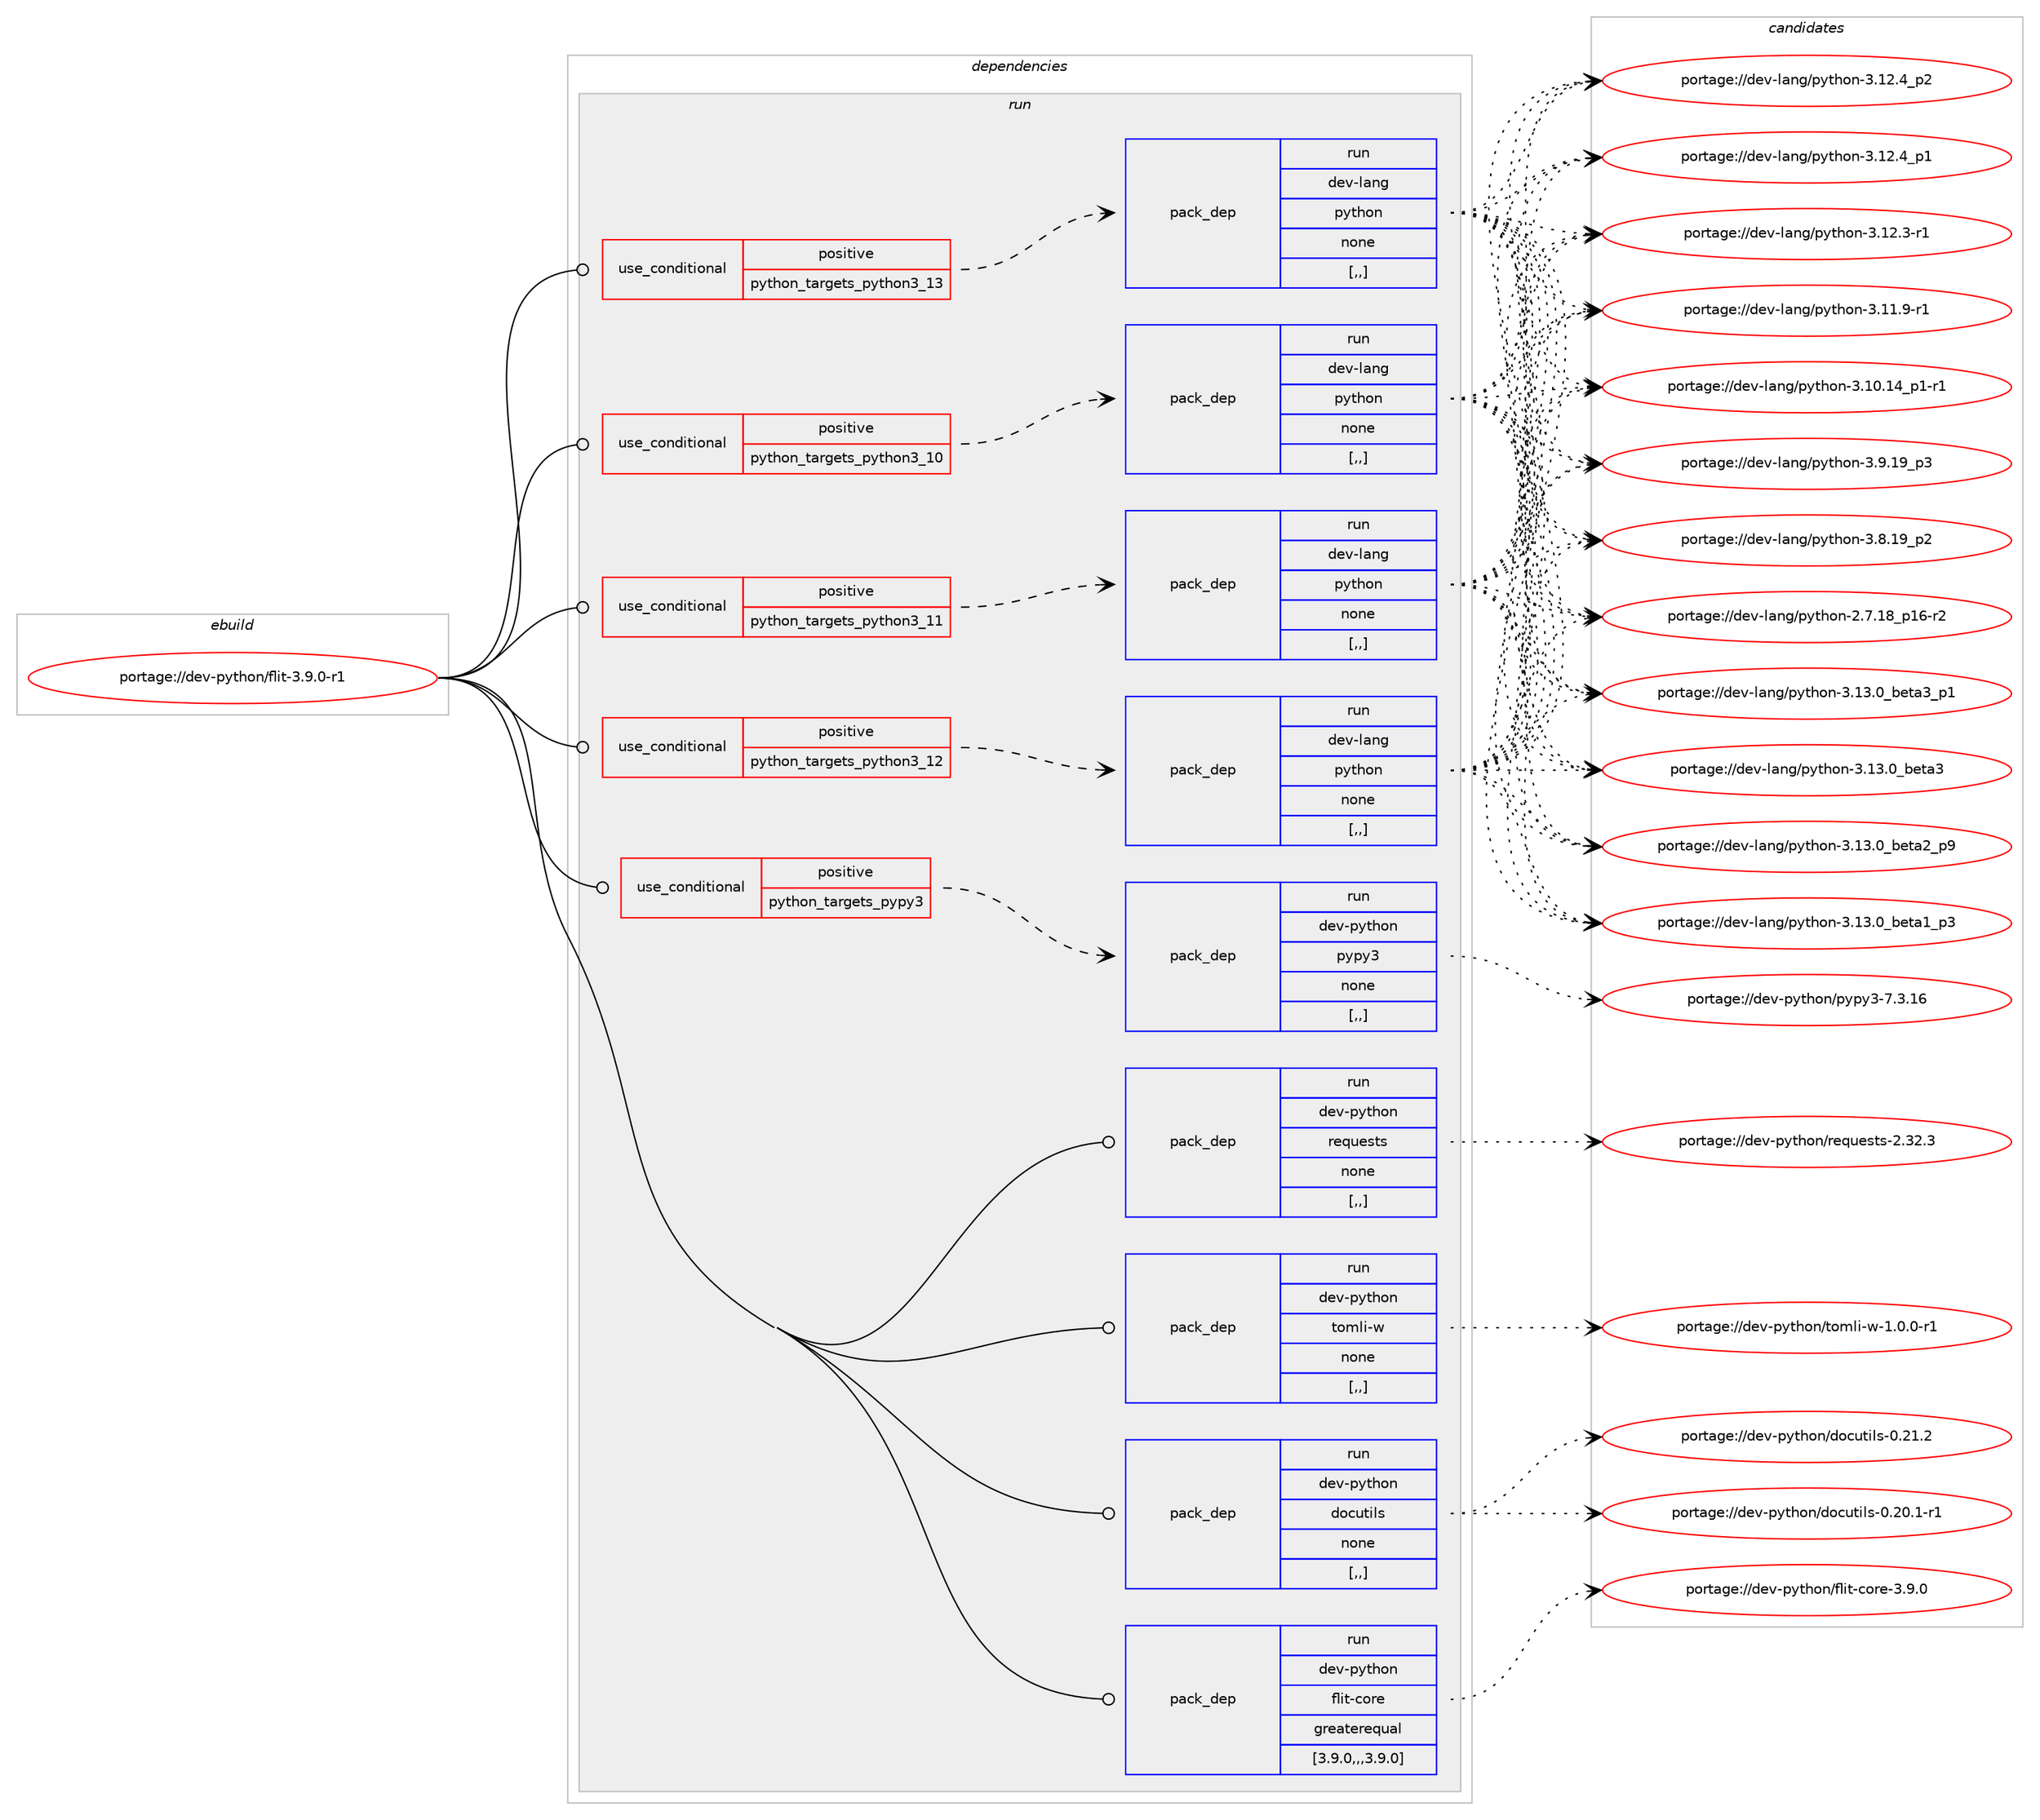digraph prolog {

# *************
# Graph options
# *************

newrank=true;
concentrate=true;
compound=true;
graph [rankdir=LR,fontname=Helvetica,fontsize=10,ranksep=1.5];#, ranksep=2.5, nodesep=0.2];
edge  [arrowhead=vee];
node  [fontname=Helvetica,fontsize=10];

# **********
# The ebuild
# **********

subgraph cluster_leftcol {
color=gray;
rank=same;
label=<<i>ebuild</i>>;
id [label="portage://dev-python/flit-3.9.0-r1", color=red, width=4, href="../dev-python/flit-3.9.0-r1.svg"];
}

# ****************
# The dependencies
# ****************

subgraph cluster_midcol {
color=gray;
label=<<i>dependencies</i>>;
subgraph cluster_compile {
fillcolor="#eeeeee";
style=filled;
label=<<i>compile</i>>;
}
subgraph cluster_compileandrun {
fillcolor="#eeeeee";
style=filled;
label=<<i>compile and run</i>>;
}
subgraph cluster_run {
fillcolor="#eeeeee";
style=filled;
label=<<i>run</i>>;
subgraph cond32508 {
dependency145373 [label=<<TABLE BORDER="0" CELLBORDER="1" CELLSPACING="0" CELLPADDING="4"><TR><TD ROWSPAN="3" CELLPADDING="10">use_conditional</TD></TR><TR><TD>positive</TD></TR><TR><TD>python_targets_pypy3</TD></TR></TABLE>>, shape=none, color=red];
subgraph pack111630 {
dependency145374 [label=<<TABLE BORDER="0" CELLBORDER="1" CELLSPACING="0" CELLPADDING="4" WIDTH="220"><TR><TD ROWSPAN="6" CELLPADDING="30">pack_dep</TD></TR><TR><TD WIDTH="110">run</TD></TR><TR><TD>dev-python</TD></TR><TR><TD>pypy3</TD></TR><TR><TD>none</TD></TR><TR><TD>[,,]</TD></TR></TABLE>>, shape=none, color=blue];
}
dependency145373:e -> dependency145374:w [weight=20,style="dashed",arrowhead="vee"];
}
id:e -> dependency145373:w [weight=20,style="solid",arrowhead="odot"];
subgraph cond32509 {
dependency145375 [label=<<TABLE BORDER="0" CELLBORDER="1" CELLSPACING="0" CELLPADDING="4"><TR><TD ROWSPAN="3" CELLPADDING="10">use_conditional</TD></TR><TR><TD>positive</TD></TR><TR><TD>python_targets_python3_10</TD></TR></TABLE>>, shape=none, color=red];
subgraph pack111631 {
dependency145376 [label=<<TABLE BORDER="0" CELLBORDER="1" CELLSPACING="0" CELLPADDING="4" WIDTH="220"><TR><TD ROWSPAN="6" CELLPADDING="30">pack_dep</TD></TR><TR><TD WIDTH="110">run</TD></TR><TR><TD>dev-lang</TD></TR><TR><TD>python</TD></TR><TR><TD>none</TD></TR><TR><TD>[,,]</TD></TR></TABLE>>, shape=none, color=blue];
}
dependency145375:e -> dependency145376:w [weight=20,style="dashed",arrowhead="vee"];
}
id:e -> dependency145375:w [weight=20,style="solid",arrowhead="odot"];
subgraph cond32510 {
dependency145377 [label=<<TABLE BORDER="0" CELLBORDER="1" CELLSPACING="0" CELLPADDING="4"><TR><TD ROWSPAN="3" CELLPADDING="10">use_conditional</TD></TR><TR><TD>positive</TD></TR><TR><TD>python_targets_python3_11</TD></TR></TABLE>>, shape=none, color=red];
subgraph pack111632 {
dependency145378 [label=<<TABLE BORDER="0" CELLBORDER="1" CELLSPACING="0" CELLPADDING="4" WIDTH="220"><TR><TD ROWSPAN="6" CELLPADDING="30">pack_dep</TD></TR><TR><TD WIDTH="110">run</TD></TR><TR><TD>dev-lang</TD></TR><TR><TD>python</TD></TR><TR><TD>none</TD></TR><TR><TD>[,,]</TD></TR></TABLE>>, shape=none, color=blue];
}
dependency145377:e -> dependency145378:w [weight=20,style="dashed",arrowhead="vee"];
}
id:e -> dependency145377:w [weight=20,style="solid",arrowhead="odot"];
subgraph cond32511 {
dependency145379 [label=<<TABLE BORDER="0" CELLBORDER="1" CELLSPACING="0" CELLPADDING="4"><TR><TD ROWSPAN="3" CELLPADDING="10">use_conditional</TD></TR><TR><TD>positive</TD></TR><TR><TD>python_targets_python3_12</TD></TR></TABLE>>, shape=none, color=red];
subgraph pack111633 {
dependency145380 [label=<<TABLE BORDER="0" CELLBORDER="1" CELLSPACING="0" CELLPADDING="4" WIDTH="220"><TR><TD ROWSPAN="6" CELLPADDING="30">pack_dep</TD></TR><TR><TD WIDTH="110">run</TD></TR><TR><TD>dev-lang</TD></TR><TR><TD>python</TD></TR><TR><TD>none</TD></TR><TR><TD>[,,]</TD></TR></TABLE>>, shape=none, color=blue];
}
dependency145379:e -> dependency145380:w [weight=20,style="dashed",arrowhead="vee"];
}
id:e -> dependency145379:w [weight=20,style="solid",arrowhead="odot"];
subgraph cond32512 {
dependency145381 [label=<<TABLE BORDER="0" CELLBORDER="1" CELLSPACING="0" CELLPADDING="4"><TR><TD ROWSPAN="3" CELLPADDING="10">use_conditional</TD></TR><TR><TD>positive</TD></TR><TR><TD>python_targets_python3_13</TD></TR></TABLE>>, shape=none, color=red];
subgraph pack111634 {
dependency145382 [label=<<TABLE BORDER="0" CELLBORDER="1" CELLSPACING="0" CELLPADDING="4" WIDTH="220"><TR><TD ROWSPAN="6" CELLPADDING="30">pack_dep</TD></TR><TR><TD WIDTH="110">run</TD></TR><TR><TD>dev-lang</TD></TR><TR><TD>python</TD></TR><TR><TD>none</TD></TR><TR><TD>[,,]</TD></TR></TABLE>>, shape=none, color=blue];
}
dependency145381:e -> dependency145382:w [weight=20,style="dashed",arrowhead="vee"];
}
id:e -> dependency145381:w [weight=20,style="solid",arrowhead="odot"];
subgraph pack111635 {
dependency145383 [label=<<TABLE BORDER="0" CELLBORDER="1" CELLSPACING="0" CELLPADDING="4" WIDTH="220"><TR><TD ROWSPAN="6" CELLPADDING="30">pack_dep</TD></TR><TR><TD WIDTH="110">run</TD></TR><TR><TD>dev-python</TD></TR><TR><TD>docutils</TD></TR><TR><TD>none</TD></TR><TR><TD>[,,]</TD></TR></TABLE>>, shape=none, color=blue];
}
id:e -> dependency145383:w [weight=20,style="solid",arrowhead="odot"];
subgraph pack111636 {
dependency145384 [label=<<TABLE BORDER="0" CELLBORDER="1" CELLSPACING="0" CELLPADDING="4" WIDTH="220"><TR><TD ROWSPAN="6" CELLPADDING="30">pack_dep</TD></TR><TR><TD WIDTH="110">run</TD></TR><TR><TD>dev-python</TD></TR><TR><TD>flit-core</TD></TR><TR><TD>greaterequal</TD></TR><TR><TD>[3.9.0,,,3.9.0]</TD></TR></TABLE>>, shape=none, color=blue];
}
id:e -> dependency145384:w [weight=20,style="solid",arrowhead="odot"];
subgraph pack111637 {
dependency145385 [label=<<TABLE BORDER="0" CELLBORDER="1" CELLSPACING="0" CELLPADDING="4" WIDTH="220"><TR><TD ROWSPAN="6" CELLPADDING="30">pack_dep</TD></TR><TR><TD WIDTH="110">run</TD></TR><TR><TD>dev-python</TD></TR><TR><TD>requests</TD></TR><TR><TD>none</TD></TR><TR><TD>[,,]</TD></TR></TABLE>>, shape=none, color=blue];
}
id:e -> dependency145385:w [weight=20,style="solid",arrowhead="odot"];
subgraph pack111638 {
dependency145386 [label=<<TABLE BORDER="0" CELLBORDER="1" CELLSPACING="0" CELLPADDING="4" WIDTH="220"><TR><TD ROWSPAN="6" CELLPADDING="30">pack_dep</TD></TR><TR><TD WIDTH="110">run</TD></TR><TR><TD>dev-python</TD></TR><TR><TD>tomli-w</TD></TR><TR><TD>none</TD></TR><TR><TD>[,,]</TD></TR></TABLE>>, shape=none, color=blue];
}
id:e -> dependency145386:w [weight=20,style="solid",arrowhead="odot"];
}
}

# **************
# The candidates
# **************

subgraph cluster_choices {
rank=same;
color=gray;
label=<<i>candidates</i>>;

subgraph choice111630 {
color=black;
nodesep=1;
choice10010111845112121116104111110471121211121215145554651464954 [label="portage://dev-python/pypy3-7.3.16", color=red, width=4,href="../dev-python/pypy3-7.3.16.svg"];
dependency145374:e -> choice10010111845112121116104111110471121211121215145554651464954:w [style=dotted,weight="100"];
}
subgraph choice111631 {
color=black;
nodesep=1;
choice10010111845108971101034711212111610411111045514649514648959810111697519511249 [label="portage://dev-lang/python-3.13.0_beta3_p1", color=red, width=4,href="../dev-lang/python-3.13.0_beta3_p1.svg"];
choice1001011184510897110103471121211161041111104551464951464895981011169751 [label="portage://dev-lang/python-3.13.0_beta3", color=red, width=4,href="../dev-lang/python-3.13.0_beta3.svg"];
choice10010111845108971101034711212111610411111045514649514648959810111697509511257 [label="portage://dev-lang/python-3.13.0_beta2_p9", color=red, width=4,href="../dev-lang/python-3.13.0_beta2_p9.svg"];
choice10010111845108971101034711212111610411111045514649514648959810111697499511251 [label="portage://dev-lang/python-3.13.0_beta1_p3", color=red, width=4,href="../dev-lang/python-3.13.0_beta1_p3.svg"];
choice100101118451089711010347112121116104111110455146495046529511250 [label="portage://dev-lang/python-3.12.4_p2", color=red, width=4,href="../dev-lang/python-3.12.4_p2.svg"];
choice100101118451089711010347112121116104111110455146495046529511249 [label="portage://dev-lang/python-3.12.4_p1", color=red, width=4,href="../dev-lang/python-3.12.4_p1.svg"];
choice100101118451089711010347112121116104111110455146495046514511449 [label="portage://dev-lang/python-3.12.3-r1", color=red, width=4,href="../dev-lang/python-3.12.3-r1.svg"];
choice100101118451089711010347112121116104111110455146494946574511449 [label="portage://dev-lang/python-3.11.9-r1", color=red, width=4,href="../dev-lang/python-3.11.9-r1.svg"];
choice100101118451089711010347112121116104111110455146494846495295112494511449 [label="portage://dev-lang/python-3.10.14_p1-r1", color=red, width=4,href="../dev-lang/python-3.10.14_p1-r1.svg"];
choice100101118451089711010347112121116104111110455146574649579511251 [label="portage://dev-lang/python-3.9.19_p3", color=red, width=4,href="../dev-lang/python-3.9.19_p3.svg"];
choice100101118451089711010347112121116104111110455146564649579511250 [label="portage://dev-lang/python-3.8.19_p2", color=red, width=4,href="../dev-lang/python-3.8.19_p2.svg"];
choice100101118451089711010347112121116104111110455046554649569511249544511450 [label="portage://dev-lang/python-2.7.18_p16-r2", color=red, width=4,href="../dev-lang/python-2.7.18_p16-r2.svg"];
dependency145376:e -> choice10010111845108971101034711212111610411111045514649514648959810111697519511249:w [style=dotted,weight="100"];
dependency145376:e -> choice1001011184510897110103471121211161041111104551464951464895981011169751:w [style=dotted,weight="100"];
dependency145376:e -> choice10010111845108971101034711212111610411111045514649514648959810111697509511257:w [style=dotted,weight="100"];
dependency145376:e -> choice10010111845108971101034711212111610411111045514649514648959810111697499511251:w [style=dotted,weight="100"];
dependency145376:e -> choice100101118451089711010347112121116104111110455146495046529511250:w [style=dotted,weight="100"];
dependency145376:e -> choice100101118451089711010347112121116104111110455146495046529511249:w [style=dotted,weight="100"];
dependency145376:e -> choice100101118451089711010347112121116104111110455146495046514511449:w [style=dotted,weight="100"];
dependency145376:e -> choice100101118451089711010347112121116104111110455146494946574511449:w [style=dotted,weight="100"];
dependency145376:e -> choice100101118451089711010347112121116104111110455146494846495295112494511449:w [style=dotted,weight="100"];
dependency145376:e -> choice100101118451089711010347112121116104111110455146574649579511251:w [style=dotted,weight="100"];
dependency145376:e -> choice100101118451089711010347112121116104111110455146564649579511250:w [style=dotted,weight="100"];
dependency145376:e -> choice100101118451089711010347112121116104111110455046554649569511249544511450:w [style=dotted,weight="100"];
}
subgraph choice111632 {
color=black;
nodesep=1;
choice10010111845108971101034711212111610411111045514649514648959810111697519511249 [label="portage://dev-lang/python-3.13.0_beta3_p1", color=red, width=4,href="../dev-lang/python-3.13.0_beta3_p1.svg"];
choice1001011184510897110103471121211161041111104551464951464895981011169751 [label="portage://dev-lang/python-3.13.0_beta3", color=red, width=4,href="../dev-lang/python-3.13.0_beta3.svg"];
choice10010111845108971101034711212111610411111045514649514648959810111697509511257 [label="portage://dev-lang/python-3.13.0_beta2_p9", color=red, width=4,href="../dev-lang/python-3.13.0_beta2_p9.svg"];
choice10010111845108971101034711212111610411111045514649514648959810111697499511251 [label="portage://dev-lang/python-3.13.0_beta1_p3", color=red, width=4,href="../dev-lang/python-3.13.0_beta1_p3.svg"];
choice100101118451089711010347112121116104111110455146495046529511250 [label="portage://dev-lang/python-3.12.4_p2", color=red, width=4,href="../dev-lang/python-3.12.4_p2.svg"];
choice100101118451089711010347112121116104111110455146495046529511249 [label="portage://dev-lang/python-3.12.4_p1", color=red, width=4,href="../dev-lang/python-3.12.4_p1.svg"];
choice100101118451089711010347112121116104111110455146495046514511449 [label="portage://dev-lang/python-3.12.3-r1", color=red, width=4,href="../dev-lang/python-3.12.3-r1.svg"];
choice100101118451089711010347112121116104111110455146494946574511449 [label="portage://dev-lang/python-3.11.9-r1", color=red, width=4,href="../dev-lang/python-3.11.9-r1.svg"];
choice100101118451089711010347112121116104111110455146494846495295112494511449 [label="portage://dev-lang/python-3.10.14_p1-r1", color=red, width=4,href="../dev-lang/python-3.10.14_p1-r1.svg"];
choice100101118451089711010347112121116104111110455146574649579511251 [label="portage://dev-lang/python-3.9.19_p3", color=red, width=4,href="../dev-lang/python-3.9.19_p3.svg"];
choice100101118451089711010347112121116104111110455146564649579511250 [label="portage://dev-lang/python-3.8.19_p2", color=red, width=4,href="../dev-lang/python-3.8.19_p2.svg"];
choice100101118451089711010347112121116104111110455046554649569511249544511450 [label="portage://dev-lang/python-2.7.18_p16-r2", color=red, width=4,href="../dev-lang/python-2.7.18_p16-r2.svg"];
dependency145378:e -> choice10010111845108971101034711212111610411111045514649514648959810111697519511249:w [style=dotted,weight="100"];
dependency145378:e -> choice1001011184510897110103471121211161041111104551464951464895981011169751:w [style=dotted,weight="100"];
dependency145378:e -> choice10010111845108971101034711212111610411111045514649514648959810111697509511257:w [style=dotted,weight="100"];
dependency145378:e -> choice10010111845108971101034711212111610411111045514649514648959810111697499511251:w [style=dotted,weight="100"];
dependency145378:e -> choice100101118451089711010347112121116104111110455146495046529511250:w [style=dotted,weight="100"];
dependency145378:e -> choice100101118451089711010347112121116104111110455146495046529511249:w [style=dotted,weight="100"];
dependency145378:e -> choice100101118451089711010347112121116104111110455146495046514511449:w [style=dotted,weight="100"];
dependency145378:e -> choice100101118451089711010347112121116104111110455146494946574511449:w [style=dotted,weight="100"];
dependency145378:e -> choice100101118451089711010347112121116104111110455146494846495295112494511449:w [style=dotted,weight="100"];
dependency145378:e -> choice100101118451089711010347112121116104111110455146574649579511251:w [style=dotted,weight="100"];
dependency145378:e -> choice100101118451089711010347112121116104111110455146564649579511250:w [style=dotted,weight="100"];
dependency145378:e -> choice100101118451089711010347112121116104111110455046554649569511249544511450:w [style=dotted,weight="100"];
}
subgraph choice111633 {
color=black;
nodesep=1;
choice10010111845108971101034711212111610411111045514649514648959810111697519511249 [label="portage://dev-lang/python-3.13.0_beta3_p1", color=red, width=4,href="../dev-lang/python-3.13.0_beta3_p1.svg"];
choice1001011184510897110103471121211161041111104551464951464895981011169751 [label="portage://dev-lang/python-3.13.0_beta3", color=red, width=4,href="../dev-lang/python-3.13.0_beta3.svg"];
choice10010111845108971101034711212111610411111045514649514648959810111697509511257 [label="portage://dev-lang/python-3.13.0_beta2_p9", color=red, width=4,href="../dev-lang/python-3.13.0_beta2_p9.svg"];
choice10010111845108971101034711212111610411111045514649514648959810111697499511251 [label="portage://dev-lang/python-3.13.0_beta1_p3", color=red, width=4,href="../dev-lang/python-3.13.0_beta1_p3.svg"];
choice100101118451089711010347112121116104111110455146495046529511250 [label="portage://dev-lang/python-3.12.4_p2", color=red, width=4,href="../dev-lang/python-3.12.4_p2.svg"];
choice100101118451089711010347112121116104111110455146495046529511249 [label="portage://dev-lang/python-3.12.4_p1", color=red, width=4,href="../dev-lang/python-3.12.4_p1.svg"];
choice100101118451089711010347112121116104111110455146495046514511449 [label="portage://dev-lang/python-3.12.3-r1", color=red, width=4,href="../dev-lang/python-3.12.3-r1.svg"];
choice100101118451089711010347112121116104111110455146494946574511449 [label="portage://dev-lang/python-3.11.9-r1", color=red, width=4,href="../dev-lang/python-3.11.9-r1.svg"];
choice100101118451089711010347112121116104111110455146494846495295112494511449 [label="portage://dev-lang/python-3.10.14_p1-r1", color=red, width=4,href="../dev-lang/python-3.10.14_p1-r1.svg"];
choice100101118451089711010347112121116104111110455146574649579511251 [label="portage://dev-lang/python-3.9.19_p3", color=red, width=4,href="../dev-lang/python-3.9.19_p3.svg"];
choice100101118451089711010347112121116104111110455146564649579511250 [label="portage://dev-lang/python-3.8.19_p2", color=red, width=4,href="../dev-lang/python-3.8.19_p2.svg"];
choice100101118451089711010347112121116104111110455046554649569511249544511450 [label="portage://dev-lang/python-2.7.18_p16-r2", color=red, width=4,href="../dev-lang/python-2.7.18_p16-r2.svg"];
dependency145380:e -> choice10010111845108971101034711212111610411111045514649514648959810111697519511249:w [style=dotted,weight="100"];
dependency145380:e -> choice1001011184510897110103471121211161041111104551464951464895981011169751:w [style=dotted,weight="100"];
dependency145380:e -> choice10010111845108971101034711212111610411111045514649514648959810111697509511257:w [style=dotted,weight="100"];
dependency145380:e -> choice10010111845108971101034711212111610411111045514649514648959810111697499511251:w [style=dotted,weight="100"];
dependency145380:e -> choice100101118451089711010347112121116104111110455146495046529511250:w [style=dotted,weight="100"];
dependency145380:e -> choice100101118451089711010347112121116104111110455146495046529511249:w [style=dotted,weight="100"];
dependency145380:e -> choice100101118451089711010347112121116104111110455146495046514511449:w [style=dotted,weight="100"];
dependency145380:e -> choice100101118451089711010347112121116104111110455146494946574511449:w [style=dotted,weight="100"];
dependency145380:e -> choice100101118451089711010347112121116104111110455146494846495295112494511449:w [style=dotted,weight="100"];
dependency145380:e -> choice100101118451089711010347112121116104111110455146574649579511251:w [style=dotted,weight="100"];
dependency145380:e -> choice100101118451089711010347112121116104111110455146564649579511250:w [style=dotted,weight="100"];
dependency145380:e -> choice100101118451089711010347112121116104111110455046554649569511249544511450:w [style=dotted,weight="100"];
}
subgraph choice111634 {
color=black;
nodesep=1;
choice10010111845108971101034711212111610411111045514649514648959810111697519511249 [label="portage://dev-lang/python-3.13.0_beta3_p1", color=red, width=4,href="../dev-lang/python-3.13.0_beta3_p1.svg"];
choice1001011184510897110103471121211161041111104551464951464895981011169751 [label="portage://dev-lang/python-3.13.0_beta3", color=red, width=4,href="../dev-lang/python-3.13.0_beta3.svg"];
choice10010111845108971101034711212111610411111045514649514648959810111697509511257 [label="portage://dev-lang/python-3.13.0_beta2_p9", color=red, width=4,href="../dev-lang/python-3.13.0_beta2_p9.svg"];
choice10010111845108971101034711212111610411111045514649514648959810111697499511251 [label="portage://dev-lang/python-3.13.0_beta1_p3", color=red, width=4,href="../dev-lang/python-3.13.0_beta1_p3.svg"];
choice100101118451089711010347112121116104111110455146495046529511250 [label="portage://dev-lang/python-3.12.4_p2", color=red, width=4,href="../dev-lang/python-3.12.4_p2.svg"];
choice100101118451089711010347112121116104111110455146495046529511249 [label="portage://dev-lang/python-3.12.4_p1", color=red, width=4,href="../dev-lang/python-3.12.4_p1.svg"];
choice100101118451089711010347112121116104111110455146495046514511449 [label="portage://dev-lang/python-3.12.3-r1", color=red, width=4,href="../dev-lang/python-3.12.3-r1.svg"];
choice100101118451089711010347112121116104111110455146494946574511449 [label="portage://dev-lang/python-3.11.9-r1", color=red, width=4,href="../dev-lang/python-3.11.9-r1.svg"];
choice100101118451089711010347112121116104111110455146494846495295112494511449 [label="portage://dev-lang/python-3.10.14_p1-r1", color=red, width=4,href="../dev-lang/python-3.10.14_p1-r1.svg"];
choice100101118451089711010347112121116104111110455146574649579511251 [label="portage://dev-lang/python-3.9.19_p3", color=red, width=4,href="../dev-lang/python-3.9.19_p3.svg"];
choice100101118451089711010347112121116104111110455146564649579511250 [label="portage://dev-lang/python-3.8.19_p2", color=red, width=4,href="../dev-lang/python-3.8.19_p2.svg"];
choice100101118451089711010347112121116104111110455046554649569511249544511450 [label="portage://dev-lang/python-2.7.18_p16-r2", color=red, width=4,href="../dev-lang/python-2.7.18_p16-r2.svg"];
dependency145382:e -> choice10010111845108971101034711212111610411111045514649514648959810111697519511249:w [style=dotted,weight="100"];
dependency145382:e -> choice1001011184510897110103471121211161041111104551464951464895981011169751:w [style=dotted,weight="100"];
dependency145382:e -> choice10010111845108971101034711212111610411111045514649514648959810111697509511257:w [style=dotted,weight="100"];
dependency145382:e -> choice10010111845108971101034711212111610411111045514649514648959810111697499511251:w [style=dotted,weight="100"];
dependency145382:e -> choice100101118451089711010347112121116104111110455146495046529511250:w [style=dotted,weight="100"];
dependency145382:e -> choice100101118451089711010347112121116104111110455146495046529511249:w [style=dotted,weight="100"];
dependency145382:e -> choice100101118451089711010347112121116104111110455146495046514511449:w [style=dotted,weight="100"];
dependency145382:e -> choice100101118451089711010347112121116104111110455146494946574511449:w [style=dotted,weight="100"];
dependency145382:e -> choice100101118451089711010347112121116104111110455146494846495295112494511449:w [style=dotted,weight="100"];
dependency145382:e -> choice100101118451089711010347112121116104111110455146574649579511251:w [style=dotted,weight="100"];
dependency145382:e -> choice100101118451089711010347112121116104111110455146564649579511250:w [style=dotted,weight="100"];
dependency145382:e -> choice100101118451089711010347112121116104111110455046554649569511249544511450:w [style=dotted,weight="100"];
}
subgraph choice111635 {
color=black;
nodesep=1;
choice10010111845112121116104111110471001119911711610510811545484650494650 [label="portage://dev-python/docutils-0.21.2", color=red, width=4,href="../dev-python/docutils-0.21.2.svg"];
choice100101118451121211161041111104710011199117116105108115454846504846494511449 [label="portage://dev-python/docutils-0.20.1-r1", color=red, width=4,href="../dev-python/docutils-0.20.1-r1.svg"];
dependency145383:e -> choice10010111845112121116104111110471001119911711610510811545484650494650:w [style=dotted,weight="100"];
dependency145383:e -> choice100101118451121211161041111104710011199117116105108115454846504846494511449:w [style=dotted,weight="100"];
}
subgraph choice111636 {
color=black;
nodesep=1;
choice10010111845112121116104111110471021081051164599111114101455146574648 [label="portage://dev-python/flit-core-3.9.0", color=red, width=4,href="../dev-python/flit-core-3.9.0.svg"];
dependency145384:e -> choice10010111845112121116104111110471021081051164599111114101455146574648:w [style=dotted,weight="100"];
}
subgraph choice111637 {
color=black;
nodesep=1;
choice100101118451121211161041111104711410111311710111511611545504651504651 [label="portage://dev-python/requests-2.32.3", color=red, width=4,href="../dev-python/requests-2.32.3.svg"];
dependency145385:e -> choice100101118451121211161041111104711410111311710111511611545504651504651:w [style=dotted,weight="100"];
}
subgraph choice111638 {
color=black;
nodesep=1;
choice1001011184511212111610411111047116111109108105451194549464846484511449 [label="portage://dev-python/tomli-w-1.0.0-r1", color=red, width=4,href="../dev-python/tomli-w-1.0.0-r1.svg"];
dependency145386:e -> choice1001011184511212111610411111047116111109108105451194549464846484511449:w [style=dotted,weight="100"];
}
}

}
